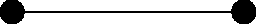 /******************************************************************************
 *                                 LICENSE                                    *
 ******************************************************************************
 *  This file is part of Mathematics-and-Physics.                             *
 *                                                                            *
 *  Mathematics-and-Physics is free software: you can redistribute it and/or  *
 *  modify it under the terms of the GNU General Public License as published  *
 *  by the Free Software Foundation, either version 3 of the License, or      *
 *  (at your option) any later version.                                       *
 *                                                                            *
 *  Mathematics-and-Physics is distributed in the hope that it will be useful *
 *  but WITHOUT ANY WARRANTY; without even the implied warranty of            *
 *  MERCHANTABILITY or FITNESS FOR A PARTICULAR PURPOSE.  See the             *
 *  GNU General Public License for more details.                              *
 *                                                                            *
 *  You should have received a copy of the GNU General Public License         *
 *  along with Mathematics-and-Physics.  If not, see                          *
 *  <https://www.gnu.org/licenses/>.                                          *
 ******************************************************************************/

/*  Size of the drawing.                                                      */
size(128);

/*  The complete graph on 2 vertex, K_2, is a line segment. Draw this.        */
pair A = (0.0, 0.0);
pair B = (1.0, 0.0);
real radius = 0.05;

/*  Fill in two dots for the vertices.                                        */
filldraw(circle(A, radius), black);
filldraw(circle(B, radius), black);

/*  And draw the edge.                                                        */
draw(A -- B);
